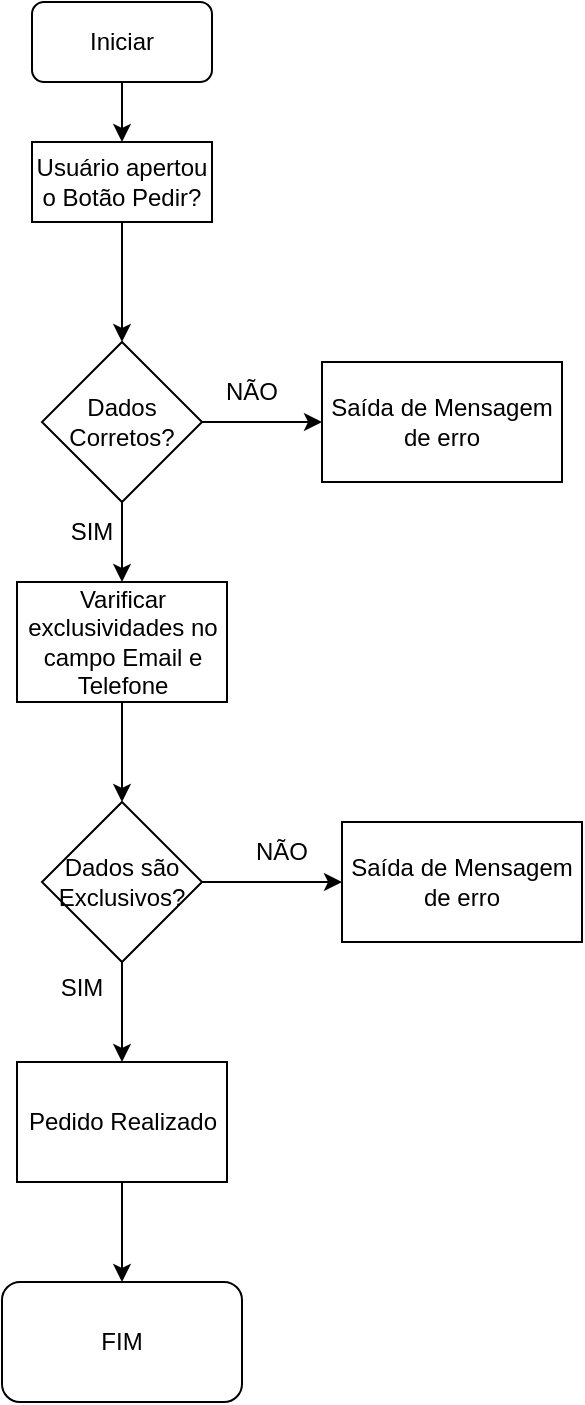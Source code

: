 <mxfile version="24.4.0" type="device">
  <diagram name="Página-1" id="Bt3c5PHgsE5Wp2LWfTQ_">
    <mxGraphModel dx="1907" dy="635" grid="1" gridSize="10" guides="1" tooltips="1" connect="1" arrows="1" fold="1" page="1" pageScale="1" pageWidth="827" pageHeight="1169" math="0" shadow="0">
      <root>
        <mxCell id="0" />
        <mxCell id="1" parent="0" />
        <mxCell id="mtT-GeVVRNe1iXU3rQ6G-17" value="" style="edgeStyle=orthogonalEdgeStyle;rounded=0;orthogonalLoop=1;jettySize=auto;html=1;" parent="1" source="mtT-GeVVRNe1iXU3rQ6G-1" target="mtT-GeVVRNe1iXU3rQ6G-16" edge="1">
          <mxGeometry relative="1" as="geometry" />
        </mxCell>
        <mxCell id="mtT-GeVVRNe1iXU3rQ6G-1" value="Iniciar" style="rounded=1;whiteSpace=wrap;html=1;" parent="1" vertex="1">
          <mxGeometry x="-465" y="10" width="90" height="40" as="geometry" />
        </mxCell>
        <mxCell id="mtT-GeVVRNe1iXU3rQ6G-21" value="" style="edgeStyle=orthogonalEdgeStyle;rounded=0;orthogonalLoop=1;jettySize=auto;html=1;" parent="1" source="mtT-GeVVRNe1iXU3rQ6G-16" target="mtT-GeVVRNe1iXU3rQ6G-20" edge="1">
          <mxGeometry relative="1" as="geometry" />
        </mxCell>
        <mxCell id="mtT-GeVVRNe1iXU3rQ6G-16" value="Usuário apertou o Botão Pedir?" style="rounded=0;whiteSpace=wrap;html=1;" parent="1" vertex="1">
          <mxGeometry x="-465" y="80" width="90" height="40" as="geometry" />
        </mxCell>
        <mxCell id="mtT-GeVVRNe1iXU3rQ6G-23" value="" style="edgeStyle=orthogonalEdgeStyle;rounded=0;orthogonalLoop=1;jettySize=auto;html=1;" parent="1" source="mtT-GeVVRNe1iXU3rQ6G-20" target="mtT-GeVVRNe1iXU3rQ6G-22" edge="1">
          <mxGeometry relative="1" as="geometry" />
        </mxCell>
        <mxCell id="mtT-GeVVRNe1iXU3rQ6G-26" value="" style="edgeStyle=orthogonalEdgeStyle;rounded=0;orthogonalLoop=1;jettySize=auto;html=1;" parent="1" source="mtT-GeVVRNe1iXU3rQ6G-20" target="mtT-GeVVRNe1iXU3rQ6G-25" edge="1">
          <mxGeometry relative="1" as="geometry" />
        </mxCell>
        <mxCell id="mtT-GeVVRNe1iXU3rQ6G-20" value="Dados Corretos?" style="rhombus;whiteSpace=wrap;html=1;rounded=0;" parent="1" vertex="1">
          <mxGeometry x="-460" y="180" width="80" height="80" as="geometry" />
        </mxCell>
        <mxCell id="mtT-GeVVRNe1iXU3rQ6G-32" value="" style="edgeStyle=orthogonalEdgeStyle;rounded=0;orthogonalLoop=1;jettySize=auto;html=1;" parent="1" source="mtT-GeVVRNe1iXU3rQ6G-22" target="mtT-GeVVRNe1iXU3rQ6G-30" edge="1">
          <mxGeometry relative="1" as="geometry" />
        </mxCell>
        <mxCell id="mtT-GeVVRNe1iXU3rQ6G-22" value="Varificar exclusividades no campo Email e Telefone" style="whiteSpace=wrap;html=1;rounded=0;" parent="1" vertex="1">
          <mxGeometry x="-472.5" y="300" width="105" height="60" as="geometry" />
        </mxCell>
        <mxCell id="mtT-GeVVRNe1iXU3rQ6G-24" value="SIM" style="text;html=1;strokeColor=none;fillColor=none;align=center;verticalAlign=middle;whiteSpace=wrap;rounded=0;" parent="1" vertex="1">
          <mxGeometry x="-465" y="260" width="60" height="30" as="geometry" />
        </mxCell>
        <mxCell id="mtT-GeVVRNe1iXU3rQ6G-25" value="Saída de Mensagem de erro" style="whiteSpace=wrap;html=1;rounded=0;" parent="1" vertex="1">
          <mxGeometry x="-320" y="190" width="120" height="60" as="geometry" />
        </mxCell>
        <mxCell id="mtT-GeVVRNe1iXU3rQ6G-27" value="NÃO" style="text;html=1;strokeColor=none;fillColor=none;align=center;verticalAlign=middle;whiteSpace=wrap;rounded=0;" parent="1" vertex="1">
          <mxGeometry x="-385" y="190" width="60" height="30" as="geometry" />
        </mxCell>
        <mxCell id="mtT-GeVVRNe1iXU3rQ6G-34" value="" style="edgeStyle=orthogonalEdgeStyle;rounded=0;orthogonalLoop=1;jettySize=auto;html=1;" parent="1" source="mtT-GeVVRNe1iXU3rQ6G-30" target="mtT-GeVVRNe1iXU3rQ6G-33" edge="1">
          <mxGeometry relative="1" as="geometry" />
        </mxCell>
        <mxCell id="mtT-GeVVRNe1iXU3rQ6G-37" value="" style="edgeStyle=orthogonalEdgeStyle;rounded=0;orthogonalLoop=1;jettySize=auto;html=1;" parent="1" source="mtT-GeVVRNe1iXU3rQ6G-30" target="mtT-GeVVRNe1iXU3rQ6G-36" edge="1">
          <mxGeometry relative="1" as="geometry" />
        </mxCell>
        <mxCell id="mtT-GeVVRNe1iXU3rQ6G-30" value="Dados são Exclusivos?" style="rhombus;whiteSpace=wrap;html=1;" parent="1" vertex="1">
          <mxGeometry x="-460" y="410" width="80" height="80" as="geometry" />
        </mxCell>
        <mxCell id="PP1LOdta4EihkkloaGQP-2" value="" style="edgeStyle=orthogonalEdgeStyle;rounded=0;orthogonalLoop=1;jettySize=auto;html=1;" edge="1" parent="1" source="mtT-GeVVRNe1iXU3rQ6G-33" target="mtT-GeVVRNe1iXU3rQ6G-40">
          <mxGeometry relative="1" as="geometry" />
        </mxCell>
        <mxCell id="mtT-GeVVRNe1iXU3rQ6G-33" value="Pedido Realizado" style="whiteSpace=wrap;html=1;" parent="1" vertex="1">
          <mxGeometry x="-472.5" y="540" width="105" height="60" as="geometry" />
        </mxCell>
        <mxCell id="mtT-GeVVRNe1iXU3rQ6G-35" value="SIM" style="text;html=1;strokeColor=none;fillColor=none;align=center;verticalAlign=middle;whiteSpace=wrap;rounded=0;" parent="1" vertex="1">
          <mxGeometry x="-470" y="488" width="60" height="30" as="geometry" />
        </mxCell>
        <mxCell id="mtT-GeVVRNe1iXU3rQ6G-36" value="Saída de Mensagem de erro" style="whiteSpace=wrap;html=1;" parent="1" vertex="1">
          <mxGeometry x="-310" y="420" width="120" height="60" as="geometry" />
        </mxCell>
        <mxCell id="mtT-GeVVRNe1iXU3rQ6G-38" value="NÃO" style="text;html=1;strokeColor=none;fillColor=none;align=center;verticalAlign=middle;whiteSpace=wrap;rounded=0;" parent="1" vertex="1">
          <mxGeometry x="-370" y="420" width="60" height="30" as="geometry" />
        </mxCell>
        <mxCell id="mtT-GeVVRNe1iXU3rQ6G-40" value="FIM" style="rounded=1;whiteSpace=wrap;html=1;" parent="1" vertex="1">
          <mxGeometry x="-480" y="650" width="120" height="60" as="geometry" />
        </mxCell>
      </root>
    </mxGraphModel>
  </diagram>
</mxfile>
